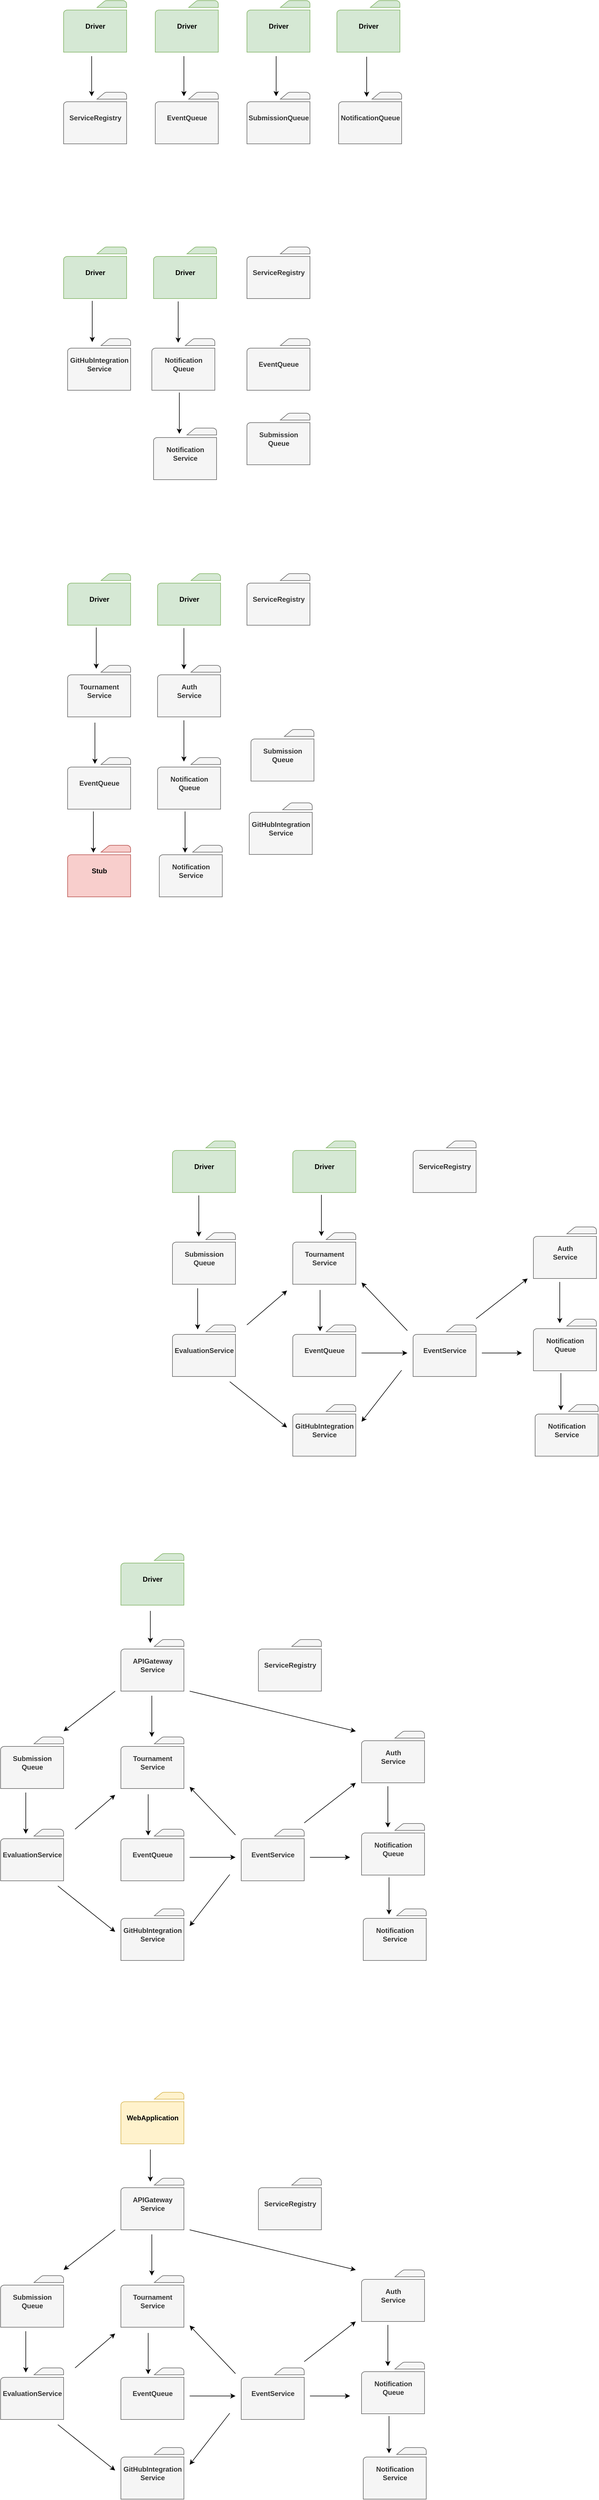 <mxfile version="22.0.3" type="device">
  <diagram name="Pagina-1" id="iPlCl5RxlYhNKrO3j6zb">
    <mxGraphModel dx="1240" dy="816" grid="1" gridSize="10" guides="1" tooltips="1" connect="1" arrows="1" fold="1" page="1" pageScale="1" pageWidth="1654" pageHeight="2336" math="0" shadow="0">
      <root>
        <mxCell id="0" />
        <mxCell id="1" parent="0" />
        <mxCell id="NGxbDgoNibZJ7JYDKcb8-4" value="ServiceRegistry" style="sketch=0;pointerEvents=1;shadow=0;dashed=0;html=1;labelPosition=center;verticalLabelPosition=middle;verticalAlign=middle;outlineConnect=0;align=center;shape=mxgraph.office.concepts.folder;fontStyle=1;fillColor=#f5f5f5;fontColor=#333333;strokeColor=#666666;" vertex="1" parent="1">
          <mxGeometry x="240" y="230" width="110" height="90" as="geometry" />
        </mxCell>
        <mxCell id="NGxbDgoNibZJ7JYDKcb8-5" value="EventQueue" style="sketch=0;pointerEvents=1;shadow=0;dashed=0;html=1;labelPosition=center;verticalLabelPosition=middle;verticalAlign=middle;outlineConnect=0;align=center;shape=mxgraph.office.concepts.folder;fontStyle=1;fillColor=#f5f5f5;fontColor=#333333;strokeColor=#666666;" vertex="1" parent="1">
          <mxGeometry x="400" y="230" width="110" height="90" as="geometry" />
        </mxCell>
        <mxCell id="NGxbDgoNibZJ7JYDKcb8-6" value="SubmissionQueue" style="sketch=0;pointerEvents=1;shadow=0;dashed=0;html=1;labelPosition=center;verticalLabelPosition=middle;verticalAlign=middle;outlineConnect=0;align=center;shape=mxgraph.office.concepts.folder;fontStyle=1;fillColor=#f5f5f5;fontColor=#333333;strokeColor=#666666;" vertex="1" parent="1">
          <mxGeometry x="560" y="230" width="110" height="90" as="geometry" />
        </mxCell>
        <mxCell id="NGxbDgoNibZJ7JYDKcb8-7" value="NotificationQueue" style="sketch=0;pointerEvents=1;shadow=0;dashed=0;html=1;strokeColor=#666666;labelPosition=center;verticalLabelPosition=middle;verticalAlign=middle;outlineConnect=0;align=center;shape=mxgraph.office.concepts.folder;fillColor=#f5f5f5;fontStyle=1;fontColor=#333333;" vertex="1" parent="1">
          <mxGeometry x="720" y="230" width="110" height="90" as="geometry" />
        </mxCell>
        <mxCell id="NGxbDgoNibZJ7JYDKcb8-8" value="Driver" style="sketch=0;pointerEvents=1;shadow=0;dashed=0;html=1;strokeColor=#82b366;labelPosition=center;verticalLabelPosition=middle;verticalAlign=middle;outlineConnect=0;align=center;shape=mxgraph.office.concepts.folder;fillColor=#d5e8d4;fontStyle=1" vertex="1" parent="1">
          <mxGeometry x="240" y="70" width="110" height="90" as="geometry" />
        </mxCell>
        <mxCell id="NGxbDgoNibZJ7JYDKcb8-10" value="Driver" style="sketch=0;pointerEvents=1;shadow=0;dashed=0;html=1;strokeColor=#82b366;labelPosition=center;verticalLabelPosition=middle;verticalAlign=middle;outlineConnect=0;align=center;shape=mxgraph.office.concepts.folder;fillColor=#d5e8d4;fontStyle=1" vertex="1" parent="1">
          <mxGeometry x="400" y="70" width="110" height="90" as="geometry" />
        </mxCell>
        <mxCell id="NGxbDgoNibZJ7JYDKcb8-11" value="Driver" style="sketch=0;pointerEvents=1;shadow=0;dashed=0;html=1;strokeColor=#82b366;labelPosition=center;verticalLabelPosition=middle;verticalAlign=middle;outlineConnect=0;align=center;shape=mxgraph.office.concepts.folder;fillColor=#d5e8d4;fontStyle=1" vertex="1" parent="1">
          <mxGeometry x="560" y="70" width="110" height="90" as="geometry" />
        </mxCell>
        <mxCell id="NGxbDgoNibZJ7JYDKcb8-12" value="Driver" style="sketch=0;pointerEvents=1;shadow=0;dashed=0;html=1;strokeColor=#82b366;labelPosition=center;verticalLabelPosition=middle;verticalAlign=middle;outlineConnect=0;align=center;shape=mxgraph.office.concepts.folder;fillColor=#d5e8d4;fontStyle=1" vertex="1" parent="1">
          <mxGeometry x="717" y="70" width="110" height="90" as="geometry" />
        </mxCell>
        <mxCell id="NGxbDgoNibZJ7JYDKcb8-13" value="" style="endArrow=none;html=1;rounded=0;endFill=0;startArrow=classic;startFill=1;" edge="1" parent="1">
          <mxGeometry width="50" height="50" relative="1" as="geometry">
            <mxPoint x="289" y="237" as="sourcePoint" />
            <mxPoint x="289" y="167" as="targetPoint" />
          </mxGeometry>
        </mxCell>
        <mxCell id="NGxbDgoNibZJ7JYDKcb8-14" value="" style="endArrow=none;html=1;rounded=0;startArrow=classic;startFill=1;" edge="1" parent="1">
          <mxGeometry width="50" height="50" relative="1" as="geometry">
            <mxPoint x="450" y="237" as="sourcePoint" />
            <mxPoint x="450" y="167" as="targetPoint" />
          </mxGeometry>
        </mxCell>
        <mxCell id="NGxbDgoNibZJ7JYDKcb8-15" value="" style="endArrow=none;html=1;rounded=0;startArrow=classic;startFill=1;" edge="1" parent="1">
          <mxGeometry width="50" height="50" relative="1" as="geometry">
            <mxPoint x="611" y="237" as="sourcePoint" />
            <mxPoint x="611" y="167" as="targetPoint" />
          </mxGeometry>
        </mxCell>
        <mxCell id="NGxbDgoNibZJ7JYDKcb8-16" value="" style="endArrow=none;html=1;rounded=0;startArrow=classic;startFill=1;" edge="1" parent="1">
          <mxGeometry width="50" height="50" relative="1" as="geometry">
            <mxPoint x="769" y="238" as="sourcePoint" />
            <mxPoint x="769" y="168" as="targetPoint" />
          </mxGeometry>
        </mxCell>
        <mxCell id="NGxbDgoNibZJ7JYDKcb8-17" value="ServiceRegistry" style="sketch=0;pointerEvents=1;shadow=0;dashed=0;html=1;strokeColor=#666666;labelPosition=center;verticalLabelPosition=middle;verticalAlign=middle;outlineConnect=0;align=center;shape=mxgraph.office.concepts.folder;fillColor=#f5f5f5;fontStyle=1;fontColor=#333333;" vertex="1" parent="1">
          <mxGeometry x="560" y="500" width="110" height="90" as="geometry" />
        </mxCell>
        <mxCell id="NGxbDgoNibZJ7JYDKcb8-18" value="EventQueue" style="sketch=0;pointerEvents=1;shadow=0;dashed=0;html=1;strokeColor=#666666;labelPosition=center;verticalLabelPosition=middle;verticalAlign=middle;outlineConnect=0;align=center;shape=mxgraph.office.concepts.folder;fillColor=#f5f5f5;fontStyle=1;fontColor=#333333;" vertex="1" parent="1">
          <mxGeometry x="560" y="660" width="110" height="90" as="geometry" />
        </mxCell>
        <mxCell id="NGxbDgoNibZJ7JYDKcb8-19" value="Submission&lt;br&gt;Queue" style="sketch=0;pointerEvents=1;shadow=0;dashed=0;html=1;strokeColor=#666666;labelPosition=center;verticalLabelPosition=middle;verticalAlign=middle;outlineConnect=0;align=center;shape=mxgraph.office.concepts.folder;fillColor=#f5f5f5;fontStyle=1;fontColor=#333333;" vertex="1" parent="1">
          <mxGeometry x="560" y="790" width="110" height="90" as="geometry" />
        </mxCell>
        <mxCell id="NGxbDgoNibZJ7JYDKcb8-20" value="Notification&lt;br&gt;Queue" style="sketch=0;pointerEvents=1;shadow=0;dashed=0;html=1;strokeColor=#666666;labelPosition=center;verticalLabelPosition=middle;verticalAlign=middle;outlineConnect=0;align=center;shape=mxgraph.office.concepts.folder;fillColor=#f5f5f5;fontStyle=1;fontColor=#333333;" vertex="1" parent="1">
          <mxGeometry x="394" y="660" width="110" height="90" as="geometry" />
        </mxCell>
        <mxCell id="NGxbDgoNibZJ7JYDKcb8-23" value="Driver" style="sketch=0;pointerEvents=1;shadow=0;dashed=0;html=1;strokeColor=#82b366;labelPosition=center;verticalLabelPosition=middle;verticalAlign=middle;outlineConnect=0;align=center;shape=mxgraph.office.concepts.folder;fillColor=#d5e8d4;fontStyle=1" vertex="1" parent="1">
          <mxGeometry x="240" y="500" width="110" height="90" as="geometry" />
        </mxCell>
        <mxCell id="NGxbDgoNibZJ7JYDKcb8-24" value="Driver" style="sketch=0;pointerEvents=1;shadow=0;dashed=0;html=1;strokeColor=#82b366;labelPosition=center;verticalLabelPosition=middle;verticalAlign=middle;outlineConnect=0;align=center;shape=mxgraph.office.concepts.folder;fillColor=#d5e8d4;fontStyle=1" vertex="1" parent="1">
          <mxGeometry x="397" y="500" width="110" height="90" as="geometry" />
        </mxCell>
        <mxCell id="NGxbDgoNibZJ7JYDKcb8-29" value="GitHubIntegration&lt;br&gt;Service" style="sketch=0;pointerEvents=1;shadow=0;dashed=0;html=1;strokeColor=#666666;labelPosition=center;verticalLabelPosition=middle;verticalAlign=middle;outlineConnect=0;align=center;shape=mxgraph.office.concepts.folder;fillColor=#f5f5f5;fontStyle=1;fontColor=#333333;" vertex="1" parent="1">
          <mxGeometry x="247" y="660" width="110" height="90" as="geometry" />
        </mxCell>
        <mxCell id="NGxbDgoNibZJ7JYDKcb8-30" value="Notification&lt;br&gt;Service" style="sketch=0;pointerEvents=1;shadow=0;dashed=0;html=1;strokeColor=#666666;labelPosition=center;verticalLabelPosition=middle;verticalAlign=middle;outlineConnect=0;align=center;shape=mxgraph.office.concepts.folder;fillColor=#f5f5f5;fontStyle=1;fontColor=#333333;" vertex="1" parent="1">
          <mxGeometry x="397" y="816" width="110" height="90" as="geometry" />
        </mxCell>
        <mxCell id="NGxbDgoNibZJ7JYDKcb8-34" value="" style="endArrow=none;html=1;rounded=0;startArrow=classic;startFill=1;" edge="1" parent="1">
          <mxGeometry width="50" height="50" relative="1" as="geometry">
            <mxPoint x="442" y="826" as="sourcePoint" />
            <mxPoint x="442" y="754" as="targetPoint" />
          </mxGeometry>
        </mxCell>
        <mxCell id="NGxbDgoNibZJ7JYDKcb8-35" value="" style="endArrow=none;html=1;rounded=0;startArrow=classic;startFill=1;" edge="1" parent="1">
          <mxGeometry width="50" height="50" relative="1" as="geometry">
            <mxPoint x="440" y="667" as="sourcePoint" />
            <mxPoint x="440" y="595" as="targetPoint" />
          </mxGeometry>
        </mxCell>
        <mxCell id="NGxbDgoNibZJ7JYDKcb8-36" value="" style="endArrow=none;html=1;rounded=0;startArrow=classic;startFill=1;" edge="1" parent="1">
          <mxGeometry width="50" height="50" relative="1" as="geometry">
            <mxPoint x="290" y="666" as="sourcePoint" />
            <mxPoint x="290" y="594" as="targetPoint" />
          </mxGeometry>
        </mxCell>
        <mxCell id="NGxbDgoNibZJ7JYDKcb8-37" value="ServiceRegistry" style="sketch=0;pointerEvents=1;shadow=0;dashed=0;html=1;labelPosition=center;verticalLabelPosition=middle;verticalAlign=middle;outlineConnect=0;align=center;shape=mxgraph.office.concepts.folder;fontStyle=1;fillColor=#f5f5f5;strokeColor=#666666;fontColor=#333333;" vertex="1" parent="1">
          <mxGeometry x="560" y="1070" width="110" height="90" as="geometry" />
        </mxCell>
        <mxCell id="NGxbDgoNibZJ7JYDKcb8-38" value="EventQueue" style="sketch=0;pointerEvents=1;shadow=0;dashed=0;html=1;labelPosition=center;verticalLabelPosition=middle;verticalAlign=middle;outlineConnect=0;align=center;shape=mxgraph.office.concepts.folder;fontStyle=1;fillColor=#f5f5f5;fontColor=#333333;strokeColor=#666666;" vertex="1" parent="1">
          <mxGeometry x="247" y="1391" width="110" height="90" as="geometry" />
        </mxCell>
        <mxCell id="NGxbDgoNibZJ7JYDKcb8-39" value="Submission&lt;br&gt;Queue" style="sketch=0;pointerEvents=1;shadow=0;dashed=0;html=1;labelPosition=center;verticalLabelPosition=middle;verticalAlign=middle;outlineConnect=0;align=center;shape=mxgraph.office.concepts.folder;fontStyle=1;fillColor=#f5f5f5;fontColor=#333333;strokeColor=#666666;" vertex="1" parent="1">
          <mxGeometry x="567" y="1342" width="110" height="90" as="geometry" />
        </mxCell>
        <mxCell id="NGxbDgoNibZJ7JYDKcb8-40" value="Notification&lt;br&gt;Queue" style="sketch=0;pointerEvents=1;shadow=0;dashed=0;html=1;labelPosition=center;verticalLabelPosition=middle;verticalAlign=middle;outlineConnect=0;align=center;shape=mxgraph.office.concepts.folder;fontStyle=1;fillColor=#f5f5f5;fontColor=#333333;strokeColor=#666666;" vertex="1" parent="1">
          <mxGeometry x="404" y="1391" width="110" height="90" as="geometry" />
        </mxCell>
        <mxCell id="NGxbDgoNibZJ7JYDKcb8-41" value="Driver" style="sketch=0;pointerEvents=1;shadow=0;dashed=0;html=1;strokeColor=#82b366;labelPosition=center;verticalLabelPosition=middle;verticalAlign=middle;outlineConnect=0;align=center;shape=mxgraph.office.concepts.folder;fillColor=#d5e8d4;fontStyle=1" vertex="1" parent="1">
          <mxGeometry x="247" y="1070" width="110" height="90" as="geometry" />
        </mxCell>
        <mxCell id="NGxbDgoNibZJ7JYDKcb8-42" value="Driver" style="sketch=0;pointerEvents=1;shadow=0;dashed=0;html=1;strokeColor=#82b366;labelPosition=center;verticalLabelPosition=middle;verticalAlign=middle;outlineConnect=0;align=center;shape=mxgraph.office.concepts.folder;fillColor=#d5e8d4;fontStyle=1" vertex="1" parent="1">
          <mxGeometry x="404" y="1070" width="110" height="90" as="geometry" />
        </mxCell>
        <mxCell id="NGxbDgoNibZJ7JYDKcb8-43" value="GitHubIntegration&lt;br&gt;Service" style="sketch=0;pointerEvents=1;shadow=0;dashed=0;html=1;labelPosition=center;verticalLabelPosition=middle;verticalAlign=middle;outlineConnect=0;align=center;shape=mxgraph.office.concepts.folder;fontStyle=1;fillColor=#f5f5f5;fontColor=#333333;strokeColor=#666666;" vertex="1" parent="1">
          <mxGeometry x="564" y="1470" width="110" height="90" as="geometry" />
        </mxCell>
        <mxCell id="NGxbDgoNibZJ7JYDKcb8-44" value="Notification&lt;br&gt;Service" style="sketch=0;pointerEvents=1;shadow=0;dashed=0;html=1;labelPosition=center;verticalLabelPosition=middle;verticalAlign=middle;outlineConnect=0;align=center;shape=mxgraph.office.concepts.folder;fontStyle=1;fillColor=#f5f5f5;fontColor=#333333;strokeColor=#666666;" vertex="1" parent="1">
          <mxGeometry x="407" y="1544" width="110" height="90" as="geometry" />
        </mxCell>
        <mxCell id="NGxbDgoNibZJ7JYDKcb8-45" value="" style="endArrow=none;html=1;rounded=0;startArrow=classic;startFill=1;" edge="1" parent="1">
          <mxGeometry width="50" height="50" relative="1" as="geometry">
            <mxPoint x="452" y="1557" as="sourcePoint" />
            <mxPoint x="452" y="1485" as="targetPoint" />
          </mxGeometry>
        </mxCell>
        <mxCell id="NGxbDgoNibZJ7JYDKcb8-46" value="" style="endArrow=none;html=1;rounded=0;startArrow=classic;startFill=1;" edge="1" parent="1">
          <mxGeometry width="50" height="50" relative="1" as="geometry">
            <mxPoint x="450" y="1398" as="sourcePoint" />
            <mxPoint x="450" y="1326" as="targetPoint" />
          </mxGeometry>
        </mxCell>
        <mxCell id="NGxbDgoNibZJ7JYDKcb8-47" value="" style="endArrow=none;html=1;rounded=0;startArrow=classic;startFill=1;" edge="1" parent="1">
          <mxGeometry width="50" height="50" relative="1" as="geometry">
            <mxPoint x="297" y="1236" as="sourcePoint" />
            <mxPoint x="297" y="1164" as="targetPoint" />
          </mxGeometry>
        </mxCell>
        <mxCell id="NGxbDgoNibZJ7JYDKcb8-48" value="Auth&lt;br&gt;Service" style="sketch=0;pointerEvents=1;shadow=0;dashed=0;html=1;labelPosition=center;verticalLabelPosition=middle;verticalAlign=middle;outlineConnect=0;align=center;shape=mxgraph.office.concepts.folder;fontStyle=1;fillColor=#f5f5f5;fontColor=#333333;strokeColor=#666666;" vertex="1" parent="1">
          <mxGeometry x="404" y="1230" width="110" height="90" as="geometry" />
        </mxCell>
        <mxCell id="NGxbDgoNibZJ7JYDKcb8-49" value="" style="endArrow=none;html=1;rounded=0;startArrow=classic;startFill=1;" edge="1" parent="1">
          <mxGeometry width="50" height="50" relative="1" as="geometry">
            <mxPoint x="450" y="1237" as="sourcePoint" />
            <mxPoint x="450" y="1165" as="targetPoint" />
          </mxGeometry>
        </mxCell>
        <mxCell id="NGxbDgoNibZJ7JYDKcb8-51" value="Tournament&lt;br&gt;Service" style="sketch=0;pointerEvents=1;shadow=0;dashed=0;html=1;labelPosition=center;verticalLabelPosition=middle;verticalAlign=middle;outlineConnect=0;align=center;shape=mxgraph.office.concepts.folder;fontStyle=1;fillColor=#f5f5f5;fontColor=#333333;strokeColor=#666666;" vertex="1" parent="1">
          <mxGeometry x="247" y="1230" width="110" height="90" as="geometry" />
        </mxCell>
        <mxCell id="NGxbDgoNibZJ7JYDKcb8-52" value="" style="endArrow=none;html=1;rounded=0;startArrow=classic;startFill=1;" edge="1" parent="1">
          <mxGeometry width="50" height="50" relative="1" as="geometry">
            <mxPoint x="294.66" y="1402" as="sourcePoint" />
            <mxPoint x="294.66" y="1330" as="targetPoint" />
          </mxGeometry>
        </mxCell>
        <mxCell id="NGxbDgoNibZJ7JYDKcb8-53" value="Stub" style="sketch=0;pointerEvents=1;shadow=0;dashed=0;html=1;labelPosition=center;verticalLabelPosition=middle;verticalAlign=middle;outlineConnect=0;align=center;shape=mxgraph.office.concepts.folder;fontStyle=1;fillColor=#f8cecc;strokeColor=#b85450;" vertex="1" parent="1">
          <mxGeometry x="247" y="1544" width="110" height="90" as="geometry" />
        </mxCell>
        <mxCell id="NGxbDgoNibZJ7JYDKcb8-54" value="" style="endArrow=none;html=1;rounded=0;startArrow=classic;startFill=1;" edge="1" parent="1">
          <mxGeometry width="50" height="50" relative="1" as="geometry">
            <mxPoint x="292" y="1557" as="sourcePoint" />
            <mxPoint x="292" y="1485" as="targetPoint" />
          </mxGeometry>
        </mxCell>
        <mxCell id="NGxbDgoNibZJ7JYDKcb8-56" value="ServiceRegistry" style="sketch=0;pointerEvents=1;shadow=0;dashed=0;html=1;labelPosition=center;verticalLabelPosition=middle;verticalAlign=middle;outlineConnect=0;align=center;shape=mxgraph.office.concepts.folder;fontStyle=1;fillColor=#f5f5f5;strokeColor=#666666;fontColor=#333333;" vertex="1" parent="1">
          <mxGeometry x="850" y="2060" width="110" height="90" as="geometry" />
        </mxCell>
        <mxCell id="NGxbDgoNibZJ7JYDKcb8-57" value="EventQueue" style="sketch=0;pointerEvents=1;shadow=0;dashed=0;html=1;labelPosition=center;verticalLabelPosition=middle;verticalAlign=middle;outlineConnect=0;align=center;shape=mxgraph.office.concepts.folder;fontStyle=1;fillColor=#f5f5f5;fontColor=#333333;strokeColor=#666666;" vertex="1" parent="1">
          <mxGeometry x="640" y="2381" width="110" height="90" as="geometry" />
        </mxCell>
        <mxCell id="NGxbDgoNibZJ7JYDKcb8-58" value="Submission&lt;br&gt;Queue" style="sketch=0;pointerEvents=1;shadow=0;dashed=0;html=1;labelPosition=center;verticalLabelPosition=middle;verticalAlign=middle;outlineConnect=0;align=center;shape=mxgraph.office.concepts.folder;fontStyle=1;fillColor=#f5f5f5;fontColor=#333333;strokeColor=#666666;" vertex="1" parent="1">
          <mxGeometry x="430" y="2220" width="110" height="90" as="geometry" />
        </mxCell>
        <mxCell id="NGxbDgoNibZJ7JYDKcb8-59" value="Notification&lt;br&gt;Queue" style="sketch=0;pointerEvents=1;shadow=0;dashed=0;html=1;labelPosition=center;verticalLabelPosition=middle;verticalAlign=middle;outlineConnect=0;align=center;shape=mxgraph.office.concepts.folder;fontStyle=1;fillColor=#f5f5f5;fontColor=#333333;strokeColor=#666666;" vertex="1" parent="1">
          <mxGeometry x="1060" y="2371" width="110" height="90" as="geometry" />
        </mxCell>
        <mxCell id="NGxbDgoNibZJ7JYDKcb8-60" value="Driver" style="sketch=0;pointerEvents=1;shadow=0;dashed=0;html=1;strokeColor=#82b366;labelPosition=center;verticalLabelPosition=middle;verticalAlign=middle;outlineConnect=0;align=center;shape=mxgraph.office.concepts.folder;fillColor=#d5e8d4;fontStyle=1" vertex="1" parent="1">
          <mxGeometry x="640" y="2060" width="110" height="90" as="geometry" />
        </mxCell>
        <mxCell id="NGxbDgoNibZJ7JYDKcb8-62" value="GitHubIntegration&lt;br&gt;Service" style="sketch=0;pointerEvents=1;shadow=0;dashed=0;html=1;labelPosition=center;verticalLabelPosition=middle;verticalAlign=middle;outlineConnect=0;align=center;shape=mxgraph.office.concepts.folder;fontStyle=1;fillColor=#f5f5f5;fontColor=#333333;strokeColor=#666666;" vertex="1" parent="1">
          <mxGeometry x="640" y="2520" width="110" height="90" as="geometry" />
        </mxCell>
        <mxCell id="NGxbDgoNibZJ7JYDKcb8-63" value="Notification&lt;br&gt;Service" style="sketch=0;pointerEvents=1;shadow=0;dashed=0;html=1;labelPosition=center;verticalLabelPosition=middle;verticalAlign=middle;outlineConnect=0;align=center;shape=mxgraph.office.concepts.folder;fontStyle=1;fillColor=#f5f5f5;fontColor=#333333;strokeColor=#666666;" vertex="1" parent="1">
          <mxGeometry x="1063" y="2520" width="110" height="90" as="geometry" />
        </mxCell>
        <mxCell id="NGxbDgoNibZJ7JYDKcb8-64" value="" style="endArrow=none;html=1;rounded=0;startArrow=classic;startFill=1;" edge="1" parent="1">
          <mxGeometry width="50" height="50" relative="1" as="geometry">
            <mxPoint x="1108" y="2530" as="sourcePoint" />
            <mxPoint x="1108" y="2465" as="targetPoint" />
          </mxGeometry>
        </mxCell>
        <mxCell id="NGxbDgoNibZJ7JYDKcb8-65" value="" style="endArrow=none;html=1;rounded=0;startArrow=classic;startFill=1;" edge="1" parent="1">
          <mxGeometry width="50" height="50" relative="1" as="geometry">
            <mxPoint x="1106" y="2378" as="sourcePoint" />
            <mxPoint x="1106" y="2306" as="targetPoint" />
          </mxGeometry>
        </mxCell>
        <mxCell id="NGxbDgoNibZJ7JYDKcb8-66" value="" style="endArrow=none;html=1;rounded=0;startArrow=classic;startFill=1;" edge="1" parent="1">
          <mxGeometry width="50" height="50" relative="1" as="geometry">
            <mxPoint x="690" y="2226" as="sourcePoint" />
            <mxPoint x="690" y="2154" as="targetPoint" />
          </mxGeometry>
        </mxCell>
        <mxCell id="NGxbDgoNibZJ7JYDKcb8-67" value="Auth&lt;br&gt;Service" style="sketch=0;pointerEvents=1;shadow=0;dashed=0;html=1;labelPosition=center;verticalLabelPosition=middle;verticalAlign=middle;outlineConnect=0;align=center;shape=mxgraph.office.concepts.folder;fontStyle=1;fillColor=#f5f5f5;fontColor=#333333;strokeColor=#666666;" vertex="1" parent="1">
          <mxGeometry x="1060" y="2210" width="110" height="90" as="geometry" />
        </mxCell>
        <mxCell id="NGxbDgoNibZJ7JYDKcb8-69" value="Tournament&lt;br&gt;Service" style="sketch=0;pointerEvents=1;shadow=0;dashed=0;html=1;labelPosition=center;verticalLabelPosition=middle;verticalAlign=middle;outlineConnect=0;align=center;shape=mxgraph.office.concepts.folder;fontStyle=1;fillColor=#f5f5f5;fontColor=#333333;strokeColor=#666666;" vertex="1" parent="1">
          <mxGeometry x="640" y="2220" width="110" height="90" as="geometry" />
        </mxCell>
        <mxCell id="NGxbDgoNibZJ7JYDKcb8-70" value="" style="endArrow=none;html=1;rounded=0;startArrow=classic;startFill=1;" edge="1" parent="1">
          <mxGeometry width="50" height="50" relative="1" as="geometry">
            <mxPoint x="687.66" y="2392" as="sourcePoint" />
            <mxPoint x="687.66" y="2320" as="targetPoint" />
          </mxGeometry>
        </mxCell>
        <mxCell id="NGxbDgoNibZJ7JYDKcb8-73" value="EventService" style="sketch=0;pointerEvents=1;shadow=0;dashed=0;html=1;labelPosition=center;verticalLabelPosition=middle;verticalAlign=middle;outlineConnect=0;align=center;shape=mxgraph.office.concepts.folder;fontStyle=1;fillColor=#f5f5f5;fontColor=#333333;strokeColor=#666666;" vertex="1" parent="1">
          <mxGeometry x="850" y="2381" width="110" height="90" as="geometry" />
        </mxCell>
        <mxCell id="NGxbDgoNibZJ7JYDKcb8-74" value="" style="endArrow=none;html=1;rounded=0;startArrow=classic;startFill=1;" edge="1" parent="1">
          <mxGeometry width="50" height="50" relative="1" as="geometry">
            <mxPoint x="630" y="2321" as="sourcePoint" />
            <mxPoint x="560" y="2381" as="targetPoint" />
          </mxGeometry>
        </mxCell>
        <mxCell id="NGxbDgoNibZJ7JYDKcb8-75" value="EvaluationService" style="sketch=0;pointerEvents=1;shadow=0;dashed=0;html=1;labelPosition=center;verticalLabelPosition=middle;verticalAlign=middle;outlineConnect=0;align=center;shape=mxgraph.office.concepts.folder;fontStyle=1;fillColor=#f5f5f5;fontColor=#333333;strokeColor=#666666;" vertex="1" parent="1">
          <mxGeometry x="430" y="2381" width="110" height="90" as="geometry" />
        </mxCell>
        <mxCell id="NGxbDgoNibZJ7JYDKcb8-76" value="" style="endArrow=none;html=1;rounded=0;startArrow=classic;startFill=1;" edge="1" parent="1">
          <mxGeometry width="50" height="50" relative="1" as="geometry">
            <mxPoint x="474" y="2389" as="sourcePoint" />
            <mxPoint x="474" y="2317" as="targetPoint" />
          </mxGeometry>
        </mxCell>
        <mxCell id="NGxbDgoNibZJ7JYDKcb8-77" value="Driver" style="sketch=0;pointerEvents=1;shadow=0;dashed=0;html=1;strokeColor=#82b366;labelPosition=center;verticalLabelPosition=middle;verticalAlign=middle;outlineConnect=0;align=center;shape=mxgraph.office.concepts.folder;fillColor=#d5e8d4;fontStyle=1" vertex="1" parent="1">
          <mxGeometry x="430" y="2060" width="110" height="90" as="geometry" />
        </mxCell>
        <mxCell id="NGxbDgoNibZJ7JYDKcb8-78" value="" style="endArrow=none;html=1;rounded=0;startArrow=classic;startFill=1;" edge="1" parent="1">
          <mxGeometry width="50" height="50" relative="1" as="geometry">
            <mxPoint x="476" y="2227" as="sourcePoint" />
            <mxPoint x="476" y="2155" as="targetPoint" />
          </mxGeometry>
        </mxCell>
        <mxCell id="NGxbDgoNibZJ7JYDKcb8-141" value="" style="endArrow=none;html=1;rounded=0;startArrow=classic;startFill=1;" edge="1" parent="1">
          <mxGeometry width="50" height="50" relative="1" as="geometry">
            <mxPoint x="840" y="2430" as="sourcePoint" />
            <mxPoint x="760" y="2430" as="targetPoint" />
          </mxGeometry>
        </mxCell>
        <mxCell id="NGxbDgoNibZJ7JYDKcb8-142" value="" style="endArrow=none;html=1;rounded=0;startArrow=classic;startFill=1;" edge="1" parent="1">
          <mxGeometry width="50" height="50" relative="1" as="geometry">
            <mxPoint x="760" y="2307" as="sourcePoint" />
            <mxPoint x="840" y="2391" as="targetPoint" />
          </mxGeometry>
        </mxCell>
        <mxCell id="NGxbDgoNibZJ7JYDKcb8-143" value="" style="endArrow=none;html=1;rounded=0;startArrow=classic;startFill=1;" edge="1" parent="1">
          <mxGeometry width="50" height="50" relative="1" as="geometry">
            <mxPoint x="1040" y="2430" as="sourcePoint" />
            <mxPoint x="970" y="2430" as="targetPoint" />
          </mxGeometry>
        </mxCell>
        <mxCell id="NGxbDgoNibZJ7JYDKcb8-144" value="" style="endArrow=none;html=1;rounded=0;endFill=0;startArrow=classic;startFill=1;" edge="1" parent="1">
          <mxGeometry width="50" height="50" relative="1" as="geometry">
            <mxPoint x="1050" y="2300" as="sourcePoint" />
            <mxPoint x="960" y="2370" as="targetPoint" />
          </mxGeometry>
        </mxCell>
        <mxCell id="NGxbDgoNibZJ7JYDKcb8-145" value="" style="endArrow=classic;html=1;rounded=0;startArrow=none;startFill=0;endFill=1;" edge="1" parent="1">
          <mxGeometry width="50" height="50" relative="1" as="geometry">
            <mxPoint x="830" y="2460" as="sourcePoint" />
            <mxPoint x="760" y="2550" as="targetPoint" />
          </mxGeometry>
        </mxCell>
        <mxCell id="NGxbDgoNibZJ7JYDKcb8-146" value="" style="endArrow=classic;html=1;rounded=0;startArrow=none;startFill=0;endFill=1;" edge="1" parent="1">
          <mxGeometry width="50" height="50" relative="1" as="geometry">
            <mxPoint x="530" y="2480" as="sourcePoint" />
            <mxPoint x="630" y="2560" as="targetPoint" />
          </mxGeometry>
        </mxCell>
        <mxCell id="NGxbDgoNibZJ7JYDKcb8-151" value="APIGateway&lt;br&gt;Service" style="sketch=0;pointerEvents=1;shadow=0;dashed=0;html=1;strokeColor=#666666;labelPosition=center;verticalLabelPosition=middle;verticalAlign=middle;outlineConnect=0;align=center;shape=mxgraph.office.concepts.folder;fillColor=#f5f5f5;fontStyle=1;fontColor=#333333;" vertex="1" parent="1">
          <mxGeometry x="340" y="2930" width="110" height="90" as="geometry" />
        </mxCell>
        <mxCell id="NGxbDgoNibZJ7JYDKcb8-174" value="Driver" style="sketch=0;pointerEvents=1;shadow=0;dashed=0;html=1;strokeColor=#82b366;labelPosition=center;verticalLabelPosition=middle;verticalAlign=middle;outlineConnect=0;align=center;shape=mxgraph.office.concepts.folder;fillColor=#d5e8d4;fontStyle=1;" vertex="1" parent="1">
          <mxGeometry x="340" y="2780" width="110" height="90" as="geometry" />
        </mxCell>
        <mxCell id="NGxbDgoNibZJ7JYDKcb8-175" value="" style="endArrow=none;html=1;rounded=0;startArrow=classic;startFill=1;" edge="1" parent="1">
          <mxGeometry width="50" height="50" relative="1" as="geometry">
            <mxPoint x="391.41" y="2936" as="sourcePoint" />
            <mxPoint x="391.41" y="2880" as="targetPoint" />
          </mxGeometry>
        </mxCell>
        <mxCell id="NGxbDgoNibZJ7JYDKcb8-204" value="EventQueue" style="sketch=0;pointerEvents=1;shadow=0;dashed=0;html=1;labelPosition=center;verticalLabelPosition=middle;verticalAlign=middle;outlineConnect=0;align=center;shape=mxgraph.office.concepts.folder;fontStyle=1;fillColor=#f5f5f5;fontColor=#333333;strokeColor=#666666;" vertex="1" parent="1">
          <mxGeometry x="340" y="3261" width="110" height="90" as="geometry" />
        </mxCell>
        <mxCell id="NGxbDgoNibZJ7JYDKcb8-205" value="Submission&lt;br&gt;Queue" style="sketch=0;pointerEvents=1;shadow=0;dashed=0;html=1;labelPosition=center;verticalLabelPosition=middle;verticalAlign=middle;outlineConnect=0;align=center;shape=mxgraph.office.concepts.folder;fontStyle=1;fillColor=#f5f5f5;fontColor=#333333;strokeColor=#666666;" vertex="1" parent="1">
          <mxGeometry x="130" y="3100" width="110" height="90" as="geometry" />
        </mxCell>
        <mxCell id="NGxbDgoNibZJ7JYDKcb8-206" value="Notification&lt;br&gt;Queue" style="sketch=0;pointerEvents=1;shadow=0;dashed=0;html=1;labelPosition=center;verticalLabelPosition=middle;verticalAlign=middle;outlineConnect=0;align=center;shape=mxgraph.office.concepts.folder;fontStyle=1;fillColor=#f5f5f5;fontColor=#333333;strokeColor=#666666;" vertex="1" parent="1">
          <mxGeometry x="760" y="3251" width="110" height="90" as="geometry" />
        </mxCell>
        <mxCell id="NGxbDgoNibZJ7JYDKcb8-207" value="GitHubIntegration&lt;br&gt;Service" style="sketch=0;pointerEvents=1;shadow=0;dashed=0;html=1;labelPosition=center;verticalLabelPosition=middle;verticalAlign=middle;outlineConnect=0;align=center;shape=mxgraph.office.concepts.folder;fontStyle=1;fillColor=#f5f5f5;fontColor=#333333;strokeColor=#666666;" vertex="1" parent="1">
          <mxGeometry x="340" y="3400" width="110" height="90" as="geometry" />
        </mxCell>
        <mxCell id="NGxbDgoNibZJ7JYDKcb8-208" value="Notification&lt;br&gt;Service" style="sketch=0;pointerEvents=1;shadow=0;dashed=0;html=1;labelPosition=center;verticalLabelPosition=middle;verticalAlign=middle;outlineConnect=0;align=center;shape=mxgraph.office.concepts.folder;fontStyle=1;fillColor=#f5f5f5;fontColor=#333333;strokeColor=#666666;" vertex="1" parent="1">
          <mxGeometry x="763" y="3400" width="110" height="90" as="geometry" />
        </mxCell>
        <mxCell id="NGxbDgoNibZJ7JYDKcb8-209" value="" style="endArrow=none;html=1;rounded=0;startArrow=classic;startFill=1;" edge="1" parent="1">
          <mxGeometry width="50" height="50" relative="1" as="geometry">
            <mxPoint x="808" y="3410" as="sourcePoint" />
            <mxPoint x="808" y="3345" as="targetPoint" />
          </mxGeometry>
        </mxCell>
        <mxCell id="NGxbDgoNibZJ7JYDKcb8-210" value="" style="endArrow=none;html=1;rounded=0;startArrow=classic;startFill=1;" edge="1" parent="1">
          <mxGeometry width="50" height="50" relative="1" as="geometry">
            <mxPoint x="806" y="3258" as="sourcePoint" />
            <mxPoint x="806" y="3186" as="targetPoint" />
          </mxGeometry>
        </mxCell>
        <mxCell id="NGxbDgoNibZJ7JYDKcb8-211" value="Auth&lt;br&gt;Service" style="sketch=0;pointerEvents=1;shadow=0;dashed=0;html=1;labelPosition=center;verticalLabelPosition=middle;verticalAlign=middle;outlineConnect=0;align=center;shape=mxgraph.office.concepts.folder;fontStyle=1;fillColor=#f5f5f5;fontColor=#333333;strokeColor=#666666;" vertex="1" parent="1">
          <mxGeometry x="760" y="3090" width="110" height="90" as="geometry" />
        </mxCell>
        <mxCell id="NGxbDgoNibZJ7JYDKcb8-212" value="Tournament&lt;br&gt;Service" style="sketch=0;pointerEvents=1;shadow=0;dashed=0;html=1;labelPosition=center;verticalLabelPosition=middle;verticalAlign=middle;outlineConnect=0;align=center;shape=mxgraph.office.concepts.folder;fontStyle=1;fillColor=#f5f5f5;fontColor=#333333;strokeColor=#666666;" vertex="1" parent="1">
          <mxGeometry x="340" y="3100" width="110" height="90" as="geometry" />
        </mxCell>
        <mxCell id="NGxbDgoNibZJ7JYDKcb8-213" value="" style="endArrow=none;html=1;rounded=0;startArrow=classic;startFill=1;" edge="1" parent="1">
          <mxGeometry width="50" height="50" relative="1" as="geometry">
            <mxPoint x="387.66" y="3272" as="sourcePoint" />
            <mxPoint x="387.66" y="3200" as="targetPoint" />
          </mxGeometry>
        </mxCell>
        <mxCell id="NGxbDgoNibZJ7JYDKcb8-214" value="EventService" style="sketch=0;pointerEvents=1;shadow=0;dashed=0;html=1;labelPosition=center;verticalLabelPosition=middle;verticalAlign=middle;outlineConnect=0;align=center;shape=mxgraph.office.concepts.folder;fontStyle=1;fillColor=#f5f5f5;fontColor=#333333;strokeColor=#666666;" vertex="1" parent="1">
          <mxGeometry x="550" y="3261" width="110" height="90" as="geometry" />
        </mxCell>
        <mxCell id="NGxbDgoNibZJ7JYDKcb8-215" value="" style="endArrow=none;html=1;rounded=0;startArrow=classic;startFill=1;" edge="1" parent="1">
          <mxGeometry width="50" height="50" relative="1" as="geometry">
            <mxPoint x="330" y="3201" as="sourcePoint" />
            <mxPoint x="260" y="3261" as="targetPoint" />
          </mxGeometry>
        </mxCell>
        <mxCell id="NGxbDgoNibZJ7JYDKcb8-216" value="EvaluationService" style="sketch=0;pointerEvents=1;shadow=0;dashed=0;html=1;labelPosition=center;verticalLabelPosition=middle;verticalAlign=middle;outlineConnect=0;align=center;shape=mxgraph.office.concepts.folder;fontStyle=1;fillColor=#f5f5f5;fontColor=#333333;strokeColor=#666666;" vertex="1" parent="1">
          <mxGeometry x="130" y="3261" width="110" height="90" as="geometry" />
        </mxCell>
        <mxCell id="NGxbDgoNibZJ7JYDKcb8-217" value="" style="endArrow=none;html=1;rounded=0;startArrow=classic;startFill=1;" edge="1" parent="1">
          <mxGeometry width="50" height="50" relative="1" as="geometry">
            <mxPoint x="174" y="3269" as="sourcePoint" />
            <mxPoint x="174" y="3197" as="targetPoint" />
          </mxGeometry>
        </mxCell>
        <mxCell id="NGxbDgoNibZJ7JYDKcb8-218" value="" style="endArrow=none;html=1;rounded=0;startArrow=classic;startFill=1;" edge="1" parent="1">
          <mxGeometry width="50" height="50" relative="1" as="geometry">
            <mxPoint x="540" y="3310" as="sourcePoint" />
            <mxPoint x="460" y="3310" as="targetPoint" />
          </mxGeometry>
        </mxCell>
        <mxCell id="NGxbDgoNibZJ7JYDKcb8-219" value="" style="endArrow=none;html=1;rounded=0;startArrow=classic;startFill=1;" edge="1" parent="1">
          <mxGeometry width="50" height="50" relative="1" as="geometry">
            <mxPoint x="460" y="3187" as="sourcePoint" />
            <mxPoint x="540" y="3271" as="targetPoint" />
          </mxGeometry>
        </mxCell>
        <mxCell id="NGxbDgoNibZJ7JYDKcb8-220" value="" style="endArrow=none;html=1;rounded=0;startArrow=classic;startFill=1;" edge="1" parent="1">
          <mxGeometry width="50" height="50" relative="1" as="geometry">
            <mxPoint x="740" y="3310" as="sourcePoint" />
            <mxPoint x="670" y="3310" as="targetPoint" />
          </mxGeometry>
        </mxCell>
        <mxCell id="NGxbDgoNibZJ7JYDKcb8-221" value="" style="endArrow=none;html=1;rounded=0;endFill=0;startArrow=classic;startFill=1;" edge="1" parent="1">
          <mxGeometry width="50" height="50" relative="1" as="geometry">
            <mxPoint x="750" y="3180" as="sourcePoint" />
            <mxPoint x="660" y="3250" as="targetPoint" />
          </mxGeometry>
        </mxCell>
        <mxCell id="NGxbDgoNibZJ7JYDKcb8-222" value="" style="endArrow=classic;html=1;rounded=0;startArrow=none;startFill=0;endFill=1;" edge="1" parent="1">
          <mxGeometry width="50" height="50" relative="1" as="geometry">
            <mxPoint x="530" y="3340" as="sourcePoint" />
            <mxPoint x="460" y="3430" as="targetPoint" />
          </mxGeometry>
        </mxCell>
        <mxCell id="NGxbDgoNibZJ7JYDKcb8-223" value="" style="endArrow=classic;html=1;rounded=0;startArrow=none;startFill=0;endFill=1;" edge="1" parent="1">
          <mxGeometry width="50" height="50" relative="1" as="geometry">
            <mxPoint x="230" y="3360" as="sourcePoint" />
            <mxPoint x="330" y="3440" as="targetPoint" />
          </mxGeometry>
        </mxCell>
        <mxCell id="NGxbDgoNibZJ7JYDKcb8-224" value="ServiceRegistry" style="sketch=0;pointerEvents=1;shadow=0;dashed=0;html=1;labelPosition=center;verticalLabelPosition=middle;verticalAlign=middle;outlineConnect=0;align=center;shape=mxgraph.office.concepts.folder;fontStyle=1;fillColor=#f5f5f5;strokeColor=#666666;fontColor=#333333;" vertex="1" parent="1">
          <mxGeometry x="580" y="2930" width="110" height="90" as="geometry" />
        </mxCell>
        <mxCell id="NGxbDgoNibZJ7JYDKcb8-225" value="" style="endArrow=none;html=1;rounded=0;startArrow=classic;startFill=1;" edge="1" parent="1">
          <mxGeometry width="50" height="50" relative="1" as="geometry">
            <mxPoint x="240" y="3090" as="sourcePoint" />
            <mxPoint x="330" y="3020" as="targetPoint" />
          </mxGeometry>
        </mxCell>
        <mxCell id="NGxbDgoNibZJ7JYDKcb8-226" value="" style="endArrow=none;html=1;rounded=0;startArrow=classic;startFill=1;" edge="1" parent="1">
          <mxGeometry width="50" height="50" relative="1" as="geometry">
            <mxPoint x="394" y="3100" as="sourcePoint" />
            <mxPoint x="394" y="3028" as="targetPoint" />
          </mxGeometry>
        </mxCell>
        <mxCell id="NGxbDgoNibZJ7JYDKcb8-227" value="" style="endArrow=none;html=1;rounded=0;startArrow=classic;startFill=1;" edge="1" parent="1">
          <mxGeometry width="50" height="50" relative="1" as="geometry">
            <mxPoint x="750" y="3090" as="sourcePoint" />
            <mxPoint x="460" y="3020" as="targetPoint" />
          </mxGeometry>
        </mxCell>
        <mxCell id="NGxbDgoNibZJ7JYDKcb8-228" value="APIGateway&lt;br&gt;Service" style="sketch=0;pointerEvents=1;shadow=0;dashed=0;html=1;strokeColor=#666666;labelPosition=center;verticalLabelPosition=middle;verticalAlign=middle;outlineConnect=0;align=center;shape=mxgraph.office.concepts.folder;fillColor=#f5f5f5;fontStyle=1;fontColor=#333333;" vertex="1" parent="1">
          <mxGeometry x="340" y="3870" width="110" height="90" as="geometry" />
        </mxCell>
        <mxCell id="NGxbDgoNibZJ7JYDKcb8-229" value="WebApplication" style="sketch=0;pointerEvents=1;shadow=0;dashed=0;html=1;strokeColor=#d6b656;labelPosition=center;verticalLabelPosition=middle;verticalAlign=middle;outlineConnect=0;align=center;shape=mxgraph.office.concepts.folder;fillColor=#fff2cc;fontStyle=1;" vertex="1" parent="1">
          <mxGeometry x="340" y="3720" width="110" height="90" as="geometry" />
        </mxCell>
        <mxCell id="NGxbDgoNibZJ7JYDKcb8-230" value="" style="endArrow=none;html=1;rounded=0;startArrow=classic;startFill=1;" edge="1" parent="1">
          <mxGeometry width="50" height="50" relative="1" as="geometry">
            <mxPoint x="391.41" y="3876" as="sourcePoint" />
            <mxPoint x="391.41" y="3820" as="targetPoint" />
          </mxGeometry>
        </mxCell>
        <mxCell id="NGxbDgoNibZJ7JYDKcb8-231" value="EventQueue" style="sketch=0;pointerEvents=1;shadow=0;dashed=0;html=1;labelPosition=center;verticalLabelPosition=middle;verticalAlign=middle;outlineConnect=0;align=center;shape=mxgraph.office.concepts.folder;fontStyle=1;fillColor=#f5f5f5;fontColor=#333333;strokeColor=#666666;" vertex="1" parent="1">
          <mxGeometry x="340" y="4201" width="110" height="90" as="geometry" />
        </mxCell>
        <mxCell id="NGxbDgoNibZJ7JYDKcb8-232" value="Submission&lt;br&gt;Queue" style="sketch=0;pointerEvents=1;shadow=0;dashed=0;html=1;labelPosition=center;verticalLabelPosition=middle;verticalAlign=middle;outlineConnect=0;align=center;shape=mxgraph.office.concepts.folder;fontStyle=1;fillColor=#f5f5f5;fontColor=#333333;strokeColor=#666666;" vertex="1" parent="1">
          <mxGeometry x="130" y="4040" width="110" height="90" as="geometry" />
        </mxCell>
        <mxCell id="NGxbDgoNibZJ7JYDKcb8-233" value="Notification&lt;br&gt;Queue" style="sketch=0;pointerEvents=1;shadow=0;dashed=0;html=1;labelPosition=center;verticalLabelPosition=middle;verticalAlign=middle;outlineConnect=0;align=center;shape=mxgraph.office.concepts.folder;fontStyle=1;fillColor=#f5f5f5;fontColor=#333333;strokeColor=#666666;" vertex="1" parent="1">
          <mxGeometry x="760" y="4191" width="110" height="90" as="geometry" />
        </mxCell>
        <mxCell id="NGxbDgoNibZJ7JYDKcb8-234" value="GitHubIntegration&lt;br&gt;Service" style="sketch=0;pointerEvents=1;shadow=0;dashed=0;html=1;labelPosition=center;verticalLabelPosition=middle;verticalAlign=middle;outlineConnect=0;align=center;shape=mxgraph.office.concepts.folder;fontStyle=1;fillColor=#f5f5f5;fontColor=#333333;strokeColor=#666666;" vertex="1" parent="1">
          <mxGeometry x="340" y="4340" width="110" height="90" as="geometry" />
        </mxCell>
        <mxCell id="NGxbDgoNibZJ7JYDKcb8-235" value="Notification&lt;br&gt;Service" style="sketch=0;pointerEvents=1;shadow=0;dashed=0;html=1;labelPosition=center;verticalLabelPosition=middle;verticalAlign=middle;outlineConnect=0;align=center;shape=mxgraph.office.concepts.folder;fontStyle=1;fillColor=#f5f5f5;fontColor=#333333;strokeColor=#666666;" vertex="1" parent="1">
          <mxGeometry x="763" y="4340" width="110" height="90" as="geometry" />
        </mxCell>
        <mxCell id="NGxbDgoNibZJ7JYDKcb8-236" value="" style="endArrow=none;html=1;rounded=0;startArrow=classic;startFill=1;" edge="1" parent="1">
          <mxGeometry width="50" height="50" relative="1" as="geometry">
            <mxPoint x="808" y="4350" as="sourcePoint" />
            <mxPoint x="808" y="4285" as="targetPoint" />
          </mxGeometry>
        </mxCell>
        <mxCell id="NGxbDgoNibZJ7JYDKcb8-237" value="" style="endArrow=none;html=1;rounded=0;startArrow=classic;startFill=1;" edge="1" parent="1">
          <mxGeometry width="50" height="50" relative="1" as="geometry">
            <mxPoint x="806" y="4198" as="sourcePoint" />
            <mxPoint x="806" y="4126" as="targetPoint" />
          </mxGeometry>
        </mxCell>
        <mxCell id="NGxbDgoNibZJ7JYDKcb8-238" value="Auth&lt;br&gt;Service" style="sketch=0;pointerEvents=1;shadow=0;dashed=0;html=1;labelPosition=center;verticalLabelPosition=middle;verticalAlign=middle;outlineConnect=0;align=center;shape=mxgraph.office.concepts.folder;fontStyle=1;fillColor=#f5f5f5;fontColor=#333333;strokeColor=#666666;" vertex="1" parent="1">
          <mxGeometry x="760" y="4030" width="110" height="90" as="geometry" />
        </mxCell>
        <mxCell id="NGxbDgoNibZJ7JYDKcb8-239" value="Tournament&lt;br&gt;Service" style="sketch=0;pointerEvents=1;shadow=0;dashed=0;html=1;labelPosition=center;verticalLabelPosition=middle;verticalAlign=middle;outlineConnect=0;align=center;shape=mxgraph.office.concepts.folder;fontStyle=1;fillColor=#f5f5f5;fontColor=#333333;strokeColor=#666666;" vertex="1" parent="1">
          <mxGeometry x="340" y="4040" width="110" height="90" as="geometry" />
        </mxCell>
        <mxCell id="NGxbDgoNibZJ7JYDKcb8-240" value="" style="endArrow=none;html=1;rounded=0;startArrow=classic;startFill=1;" edge="1" parent="1">
          <mxGeometry width="50" height="50" relative="1" as="geometry">
            <mxPoint x="387.66" y="4212" as="sourcePoint" />
            <mxPoint x="387.66" y="4140" as="targetPoint" />
          </mxGeometry>
        </mxCell>
        <mxCell id="NGxbDgoNibZJ7JYDKcb8-241" value="EventService" style="sketch=0;pointerEvents=1;shadow=0;dashed=0;html=1;labelPosition=center;verticalLabelPosition=middle;verticalAlign=middle;outlineConnect=0;align=center;shape=mxgraph.office.concepts.folder;fontStyle=1;fillColor=#f5f5f5;fontColor=#333333;strokeColor=#666666;" vertex="1" parent="1">
          <mxGeometry x="550" y="4201" width="110" height="90" as="geometry" />
        </mxCell>
        <mxCell id="NGxbDgoNibZJ7JYDKcb8-242" value="" style="endArrow=none;html=1;rounded=0;startArrow=classic;startFill=1;" edge="1" parent="1">
          <mxGeometry width="50" height="50" relative="1" as="geometry">
            <mxPoint x="330" y="4141" as="sourcePoint" />
            <mxPoint x="260" y="4201" as="targetPoint" />
          </mxGeometry>
        </mxCell>
        <mxCell id="NGxbDgoNibZJ7JYDKcb8-243" value="EvaluationService" style="sketch=0;pointerEvents=1;shadow=0;dashed=0;html=1;labelPosition=center;verticalLabelPosition=middle;verticalAlign=middle;outlineConnect=0;align=center;shape=mxgraph.office.concepts.folder;fontStyle=1;fillColor=#f5f5f5;fontColor=#333333;strokeColor=#666666;" vertex="1" parent="1">
          <mxGeometry x="130" y="4201" width="110" height="90" as="geometry" />
        </mxCell>
        <mxCell id="NGxbDgoNibZJ7JYDKcb8-244" value="" style="endArrow=none;html=1;rounded=0;startArrow=classic;startFill=1;" edge="1" parent="1">
          <mxGeometry width="50" height="50" relative="1" as="geometry">
            <mxPoint x="174" y="4209" as="sourcePoint" />
            <mxPoint x="174" y="4137" as="targetPoint" />
          </mxGeometry>
        </mxCell>
        <mxCell id="NGxbDgoNibZJ7JYDKcb8-245" value="" style="endArrow=none;html=1;rounded=0;startArrow=classic;startFill=1;" edge="1" parent="1">
          <mxGeometry width="50" height="50" relative="1" as="geometry">
            <mxPoint x="540" y="4250" as="sourcePoint" />
            <mxPoint x="460" y="4250" as="targetPoint" />
          </mxGeometry>
        </mxCell>
        <mxCell id="NGxbDgoNibZJ7JYDKcb8-246" value="" style="endArrow=none;html=1;rounded=0;startArrow=classic;startFill=1;" edge="1" parent="1">
          <mxGeometry width="50" height="50" relative="1" as="geometry">
            <mxPoint x="460" y="4127" as="sourcePoint" />
            <mxPoint x="540" y="4211" as="targetPoint" />
          </mxGeometry>
        </mxCell>
        <mxCell id="NGxbDgoNibZJ7JYDKcb8-247" value="" style="endArrow=none;html=1;rounded=0;startArrow=classic;startFill=1;" edge="1" parent="1">
          <mxGeometry width="50" height="50" relative="1" as="geometry">
            <mxPoint x="740" y="4250" as="sourcePoint" />
            <mxPoint x="670" y="4250" as="targetPoint" />
          </mxGeometry>
        </mxCell>
        <mxCell id="NGxbDgoNibZJ7JYDKcb8-248" value="" style="endArrow=none;html=1;rounded=0;endFill=0;startArrow=classic;startFill=1;" edge="1" parent="1">
          <mxGeometry width="50" height="50" relative="1" as="geometry">
            <mxPoint x="750" y="4120" as="sourcePoint" />
            <mxPoint x="660" y="4190" as="targetPoint" />
          </mxGeometry>
        </mxCell>
        <mxCell id="NGxbDgoNibZJ7JYDKcb8-249" value="" style="endArrow=classic;html=1;rounded=0;startArrow=none;startFill=0;endFill=1;" edge="1" parent="1">
          <mxGeometry width="50" height="50" relative="1" as="geometry">
            <mxPoint x="530" y="4280" as="sourcePoint" />
            <mxPoint x="460" y="4370" as="targetPoint" />
          </mxGeometry>
        </mxCell>
        <mxCell id="NGxbDgoNibZJ7JYDKcb8-250" value="" style="endArrow=classic;html=1;rounded=0;startArrow=none;startFill=0;endFill=1;" edge="1" parent="1">
          <mxGeometry width="50" height="50" relative="1" as="geometry">
            <mxPoint x="230" y="4300" as="sourcePoint" />
            <mxPoint x="330" y="4380" as="targetPoint" />
          </mxGeometry>
        </mxCell>
        <mxCell id="NGxbDgoNibZJ7JYDKcb8-251" value="ServiceRegistry" style="sketch=0;pointerEvents=1;shadow=0;dashed=0;html=1;labelPosition=center;verticalLabelPosition=middle;verticalAlign=middle;outlineConnect=0;align=center;shape=mxgraph.office.concepts.folder;fontStyle=1;fillColor=#f5f5f5;strokeColor=#666666;fontColor=#333333;" vertex="1" parent="1">
          <mxGeometry x="580" y="3870" width="110" height="90" as="geometry" />
        </mxCell>
        <mxCell id="NGxbDgoNibZJ7JYDKcb8-252" value="" style="endArrow=none;html=1;rounded=0;startArrow=classic;startFill=1;" edge="1" parent="1">
          <mxGeometry width="50" height="50" relative="1" as="geometry">
            <mxPoint x="240" y="4030" as="sourcePoint" />
            <mxPoint x="330" y="3960" as="targetPoint" />
          </mxGeometry>
        </mxCell>
        <mxCell id="NGxbDgoNibZJ7JYDKcb8-253" value="" style="endArrow=none;html=1;rounded=0;startArrow=classic;startFill=1;" edge="1" parent="1">
          <mxGeometry width="50" height="50" relative="1" as="geometry">
            <mxPoint x="394" y="4040" as="sourcePoint" />
            <mxPoint x="394" y="3968" as="targetPoint" />
          </mxGeometry>
        </mxCell>
        <mxCell id="NGxbDgoNibZJ7JYDKcb8-254" value="" style="endArrow=none;html=1;rounded=0;startArrow=classic;startFill=1;" edge="1" parent="1">
          <mxGeometry width="50" height="50" relative="1" as="geometry">
            <mxPoint x="750" y="4030" as="sourcePoint" />
            <mxPoint x="460" y="3960" as="targetPoint" />
          </mxGeometry>
        </mxCell>
      </root>
    </mxGraphModel>
  </diagram>
</mxfile>

